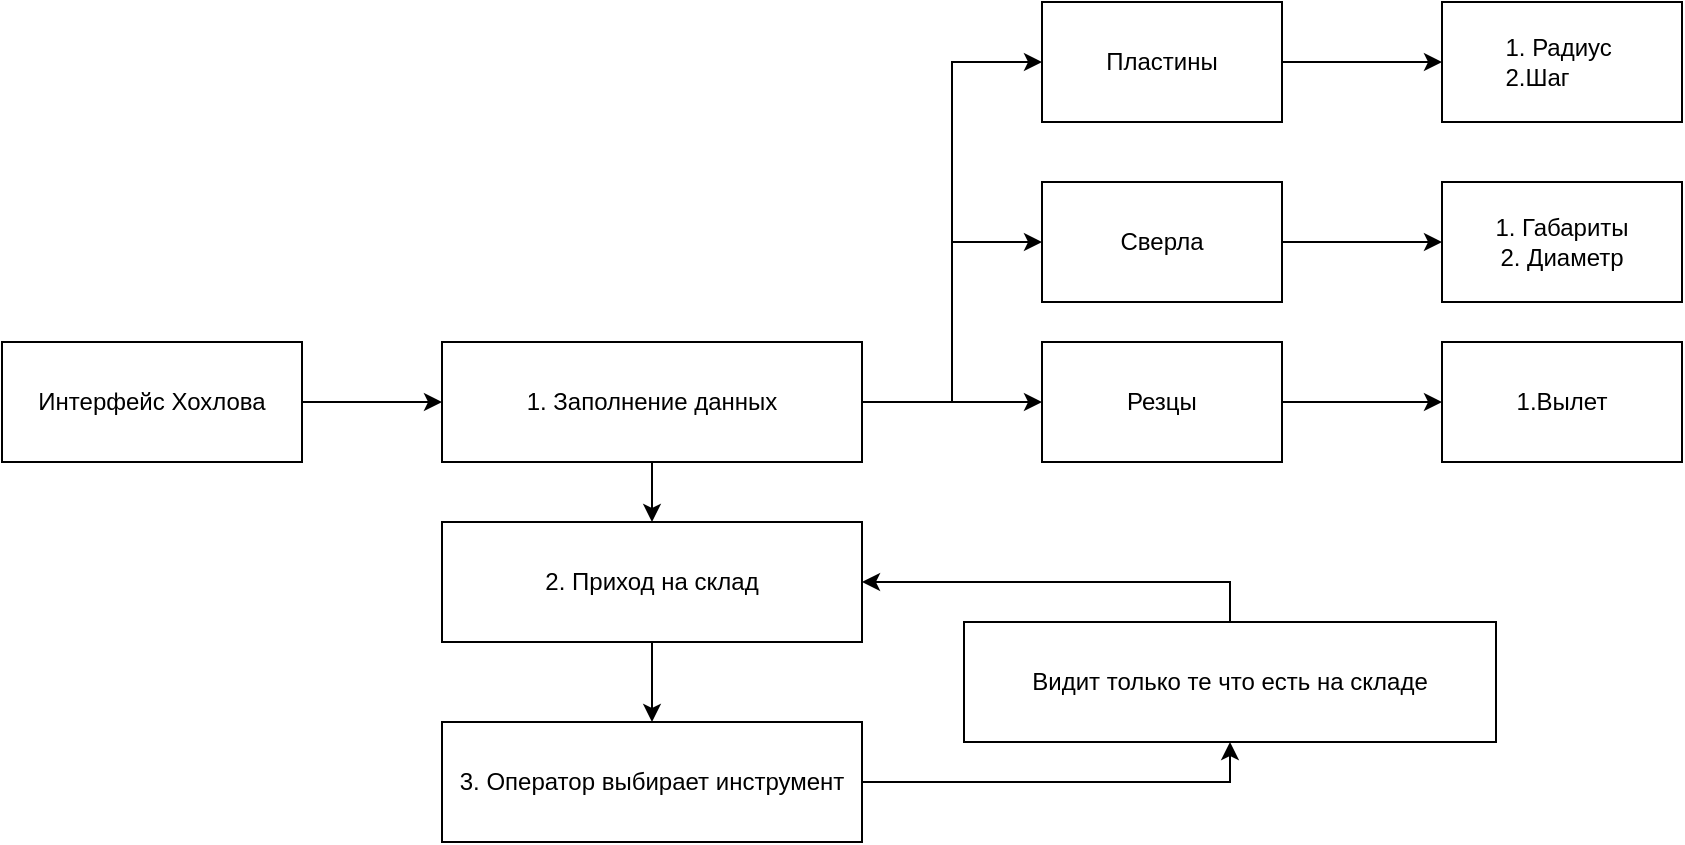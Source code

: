 <mxfile version="22.1.0" type="device">
  <diagram name="Страница — 1" id="nFLk3jnH2Kj02EvxrJm-">
    <mxGraphModel dx="2022" dy="1834" grid="1" gridSize="10" guides="1" tooltips="1" connect="1" arrows="1" fold="1" page="1" pageScale="1" pageWidth="827" pageHeight="1169" math="0" shadow="0">
      <root>
        <mxCell id="0" />
        <mxCell id="1" parent="0" />
        <mxCell id="UyTcibLwogBtFu6U8jmR-4" value="" style="edgeStyle=orthogonalEdgeStyle;rounded=0;orthogonalLoop=1;jettySize=auto;html=1;" edge="1" parent="1" source="UyTcibLwogBtFu6U8jmR-1" target="UyTcibLwogBtFu6U8jmR-2">
          <mxGeometry relative="1" as="geometry" />
        </mxCell>
        <mxCell id="UyTcibLwogBtFu6U8jmR-7" style="edgeStyle=orthogonalEdgeStyle;rounded=0;orthogonalLoop=1;jettySize=auto;html=1;exitX=1;exitY=0.5;exitDx=0;exitDy=0;entryX=0;entryY=0.5;entryDx=0;entryDy=0;" edge="1" parent="1" source="UyTcibLwogBtFu6U8jmR-1" target="UyTcibLwogBtFu6U8jmR-6">
          <mxGeometry relative="1" as="geometry" />
        </mxCell>
        <mxCell id="UyTcibLwogBtFu6U8jmR-10" style="edgeStyle=orthogonalEdgeStyle;rounded=0;orthogonalLoop=1;jettySize=auto;html=1;exitX=1;exitY=0.5;exitDx=0;exitDy=0;entryX=0;entryY=0.5;entryDx=0;entryDy=0;" edge="1" parent="1" source="UyTcibLwogBtFu6U8jmR-1" target="UyTcibLwogBtFu6U8jmR-9">
          <mxGeometry relative="1" as="geometry" />
        </mxCell>
        <mxCell id="UyTcibLwogBtFu6U8jmR-12" style="edgeStyle=orthogonalEdgeStyle;rounded=0;orthogonalLoop=1;jettySize=auto;html=1;exitX=1;exitY=0.5;exitDx=0;exitDy=0;entryX=0;entryY=0.5;entryDx=0;entryDy=0;" edge="1" parent="1" source="UyTcibLwogBtFu6U8jmR-1" target="UyTcibLwogBtFu6U8jmR-11">
          <mxGeometry relative="1" as="geometry" />
        </mxCell>
        <mxCell id="UyTcibLwogBtFu6U8jmR-1" value="1. Заполнение данных" style="rounded=0;whiteSpace=wrap;html=1;" vertex="1" parent="1">
          <mxGeometry x="20" y="40" width="210" height="60" as="geometry" />
        </mxCell>
        <mxCell id="UyTcibLwogBtFu6U8jmR-5" value="" style="edgeStyle=orthogonalEdgeStyle;rounded=0;orthogonalLoop=1;jettySize=auto;html=1;entryX=0.5;entryY=0;entryDx=0;entryDy=0;" edge="1" parent="1" source="UyTcibLwogBtFu6U8jmR-2" target="UyTcibLwogBtFu6U8jmR-3">
          <mxGeometry relative="1" as="geometry" />
        </mxCell>
        <mxCell id="UyTcibLwogBtFu6U8jmR-2" value="2. Приход на склад" style="rounded=0;whiteSpace=wrap;html=1;" vertex="1" parent="1">
          <mxGeometry x="20" y="130" width="210" height="60" as="geometry" />
        </mxCell>
        <mxCell id="UyTcibLwogBtFu6U8jmR-25" style="edgeStyle=orthogonalEdgeStyle;rounded=0;orthogonalLoop=1;jettySize=auto;html=1;exitX=1;exitY=0.5;exitDx=0;exitDy=0;entryX=0.5;entryY=1;entryDx=0;entryDy=0;" edge="1" parent="1" source="UyTcibLwogBtFu6U8jmR-3" target="UyTcibLwogBtFu6U8jmR-23">
          <mxGeometry relative="1" as="geometry" />
        </mxCell>
        <mxCell id="UyTcibLwogBtFu6U8jmR-3" value="3. Оператор выбирает инструмент" style="rounded=0;whiteSpace=wrap;html=1;" vertex="1" parent="1">
          <mxGeometry x="20" y="230" width="210" height="60" as="geometry" />
        </mxCell>
        <mxCell id="UyTcibLwogBtFu6U8jmR-13" style="edgeStyle=orthogonalEdgeStyle;rounded=0;orthogonalLoop=1;jettySize=auto;html=1;exitX=1;exitY=0.5;exitDx=0;exitDy=0;" edge="1" parent="1" source="UyTcibLwogBtFu6U8jmR-6" target="UyTcibLwogBtFu6U8jmR-17">
          <mxGeometry relative="1" as="geometry">
            <mxPoint x="510" y="-99.833" as="targetPoint" />
          </mxGeometry>
        </mxCell>
        <mxCell id="UyTcibLwogBtFu6U8jmR-6" value="Пластины" style="rounded=0;whiteSpace=wrap;html=1;" vertex="1" parent="1">
          <mxGeometry x="320" y="-130" width="120" height="60" as="geometry" />
        </mxCell>
        <mxCell id="UyTcibLwogBtFu6U8jmR-19" style="edgeStyle=orthogonalEdgeStyle;rounded=0;orthogonalLoop=1;jettySize=auto;html=1;exitX=1;exitY=0.5;exitDx=0;exitDy=0;entryX=0;entryY=0.5;entryDx=0;entryDy=0;" edge="1" parent="1" source="UyTcibLwogBtFu6U8jmR-9" target="UyTcibLwogBtFu6U8jmR-18">
          <mxGeometry relative="1" as="geometry" />
        </mxCell>
        <mxCell id="UyTcibLwogBtFu6U8jmR-9" value="Сверла" style="rounded=0;whiteSpace=wrap;html=1;" vertex="1" parent="1">
          <mxGeometry x="320" y="-40" width="120" height="60" as="geometry" />
        </mxCell>
        <mxCell id="UyTcibLwogBtFu6U8jmR-20" style="edgeStyle=orthogonalEdgeStyle;rounded=0;orthogonalLoop=1;jettySize=auto;html=1;exitX=1;exitY=0.5;exitDx=0;exitDy=0;" edge="1" parent="1" source="UyTcibLwogBtFu6U8jmR-11" target="UyTcibLwogBtFu6U8jmR-21">
          <mxGeometry relative="1" as="geometry">
            <mxPoint x="520" y="100.0" as="targetPoint" />
          </mxGeometry>
        </mxCell>
        <mxCell id="UyTcibLwogBtFu6U8jmR-11" value="Резцы" style="rounded=0;whiteSpace=wrap;html=1;" vertex="1" parent="1">
          <mxGeometry x="320" y="40" width="120" height="60" as="geometry" />
        </mxCell>
        <mxCell id="UyTcibLwogBtFu6U8jmR-17" value="1. Радиус&amp;nbsp;&lt;br&gt;&lt;div style=&quot;text-align: left;&quot;&gt;&lt;span style=&quot;background-color: initial;&quot;&gt;2.Шаг&lt;/span&gt;&lt;/div&gt;" style="rounded=0;whiteSpace=wrap;html=1;" vertex="1" parent="1">
          <mxGeometry x="520" y="-130" width="120" height="60" as="geometry" />
        </mxCell>
        <mxCell id="UyTcibLwogBtFu6U8jmR-18" value="1. Габариты&lt;br&gt;2.&amp;nbsp;Диаметр" style="rounded=0;whiteSpace=wrap;html=1;" vertex="1" parent="1">
          <mxGeometry x="520" y="-40" width="120" height="60" as="geometry" />
        </mxCell>
        <mxCell id="UyTcibLwogBtFu6U8jmR-21" value="1.Вылет" style="rounded=0;whiteSpace=wrap;html=1;" vertex="1" parent="1">
          <mxGeometry x="520" y="40.0" width="120" height="60" as="geometry" />
        </mxCell>
        <mxCell id="UyTcibLwogBtFu6U8jmR-26" style="edgeStyle=orthogonalEdgeStyle;rounded=0;orthogonalLoop=1;jettySize=auto;html=1;exitX=0.5;exitY=0;exitDx=0;exitDy=0;entryX=1;entryY=0.5;entryDx=0;entryDy=0;" edge="1" parent="1" source="UyTcibLwogBtFu6U8jmR-23" target="UyTcibLwogBtFu6U8jmR-2">
          <mxGeometry relative="1" as="geometry" />
        </mxCell>
        <mxCell id="UyTcibLwogBtFu6U8jmR-23" value="Видит только те что есть на складе" style="rounded=0;whiteSpace=wrap;html=1;" vertex="1" parent="1">
          <mxGeometry x="281" y="180" width="266" height="60" as="geometry" />
        </mxCell>
        <mxCell id="UyTcibLwogBtFu6U8jmR-29" style="edgeStyle=orthogonalEdgeStyle;rounded=0;orthogonalLoop=1;jettySize=auto;html=1;entryX=0;entryY=0.5;entryDx=0;entryDy=0;" edge="1" parent="1" source="UyTcibLwogBtFu6U8jmR-28" target="UyTcibLwogBtFu6U8jmR-1">
          <mxGeometry relative="1" as="geometry" />
        </mxCell>
        <mxCell id="UyTcibLwogBtFu6U8jmR-28" value="Интерфейс Хохлова" style="rounded=0;whiteSpace=wrap;html=1;" vertex="1" parent="1">
          <mxGeometry x="-200" y="40" width="150" height="60" as="geometry" />
        </mxCell>
      </root>
    </mxGraphModel>
  </diagram>
</mxfile>

